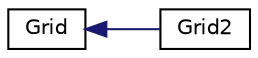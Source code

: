 digraph "Graphical Class Hierarchy"
{
  edge [fontname="Helvetica",fontsize="10",labelfontname="Helvetica",labelfontsize="10"];
  node [fontname="Helvetica",fontsize="10",shape=record];
  rankdir="LR";
  Node0 [label="Grid",height=0.2,width=0.4,color="black", fillcolor="white", style="filled",URL="$classGrid.html"];
  Node0 -> Node1 [dir="back",color="midnightblue",fontsize="10",style="solid",fontname="Helvetica"];
  Node1 [label="Grid2",height=0.2,width=0.4,color="black", fillcolor="white", style="filled",URL="$classGrid2.html"];
}
